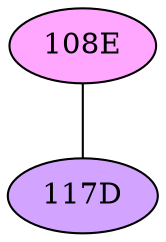 // The Round Table
graph {
	"108E" [fillcolor="#FFA6FF" style=radial]
	"117D" [fillcolor="#D3A4FF" style=radial]
	"108E" -- "117D" [penwidth=1]
}
